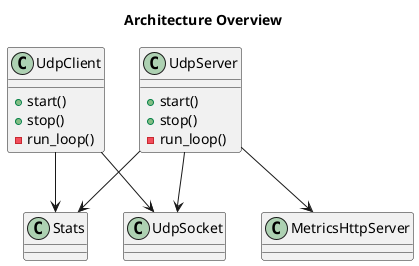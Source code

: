 
@startuml
title Architecture Overview
class UdpServer {
  +start()
  +stop()
  -run_loop()
}
class UdpClient {
  +start()
  +stop()
  -run_loop()
}
class UdpSocket
class MetricsHttpServer
class Stats

UdpServer --> UdpSocket
UdpClient --> UdpSocket
UdpServer --> Stats
UdpClient --> Stats
UdpServer --> MetricsHttpServer
@enduml
